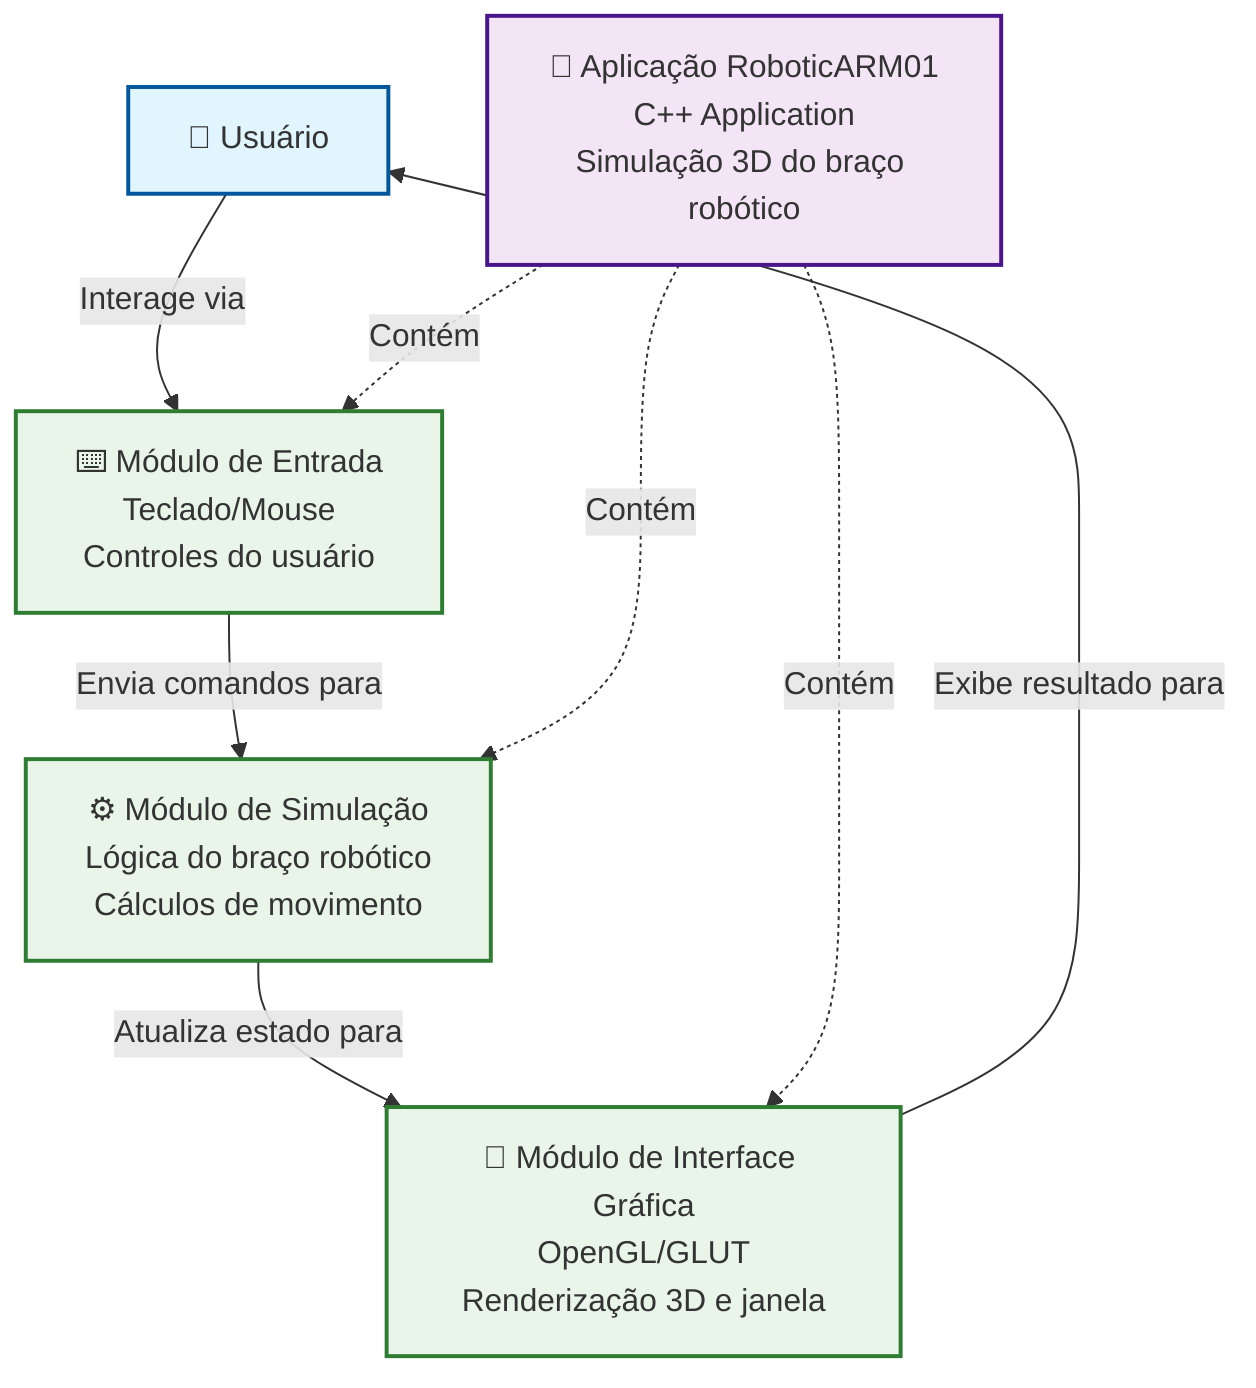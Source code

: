 graph TD
    %% Usuário
    Usuario[👤 Usuário]
    
    %% Containers principais
    AppRoboticARM01[🤖 Aplicação RoboticARM01<br/>C++ Application<br/>Simulação 3D do braço robótico]
    
    ModuloGrafico[🎨 Módulo de Interface Gráfica<br/>OpenGL/GLUT<br/>Renderização 3D e janela]
    
    ModuloSimulacao[⚙️ Módulo de Simulação<br/>Lógica do braço robótico<br/>Cálculos de movimento]
    
    ModuloEntrada[⌨️ Módulo de Entrada<br/>Teclado/Mouse<br/>Controles do usuário]
    
    %% Relacionamentos
    Usuario -->|"Interage via"| ModuloEntrada
    ModuloEntrada -->|"Envia comandos para"| ModuloSimulacao
    ModuloSimulacao -->|"Atualiza estado para"| ModuloGrafico
    ModuloGrafico -->|"Exibe resultado para"| Usuario
    
    %% Dependências internas
    AppRoboticARM01 -.->|"Contém"| ModuloGrafico
    AppRoboticARM01 -.->|"Contém"| ModuloSimulacao
    AppRoboticARM01 -.->|"Contém"| ModuloEntrada
    
    %% Estilo
    classDef user fill:#e1f5fe,stroke:#01579b,stroke-width:2px
    classDef container fill:#f3e5f5,stroke:#4a148c,stroke-width:2px
    classDef module fill:#e8f5e8,stroke:#2e7d32,stroke-width:2px
    
    class Usuario user
    class AppRoboticARM01 container
    class ModuloGrafico,ModuloSimulacao,ModuloEntrada module